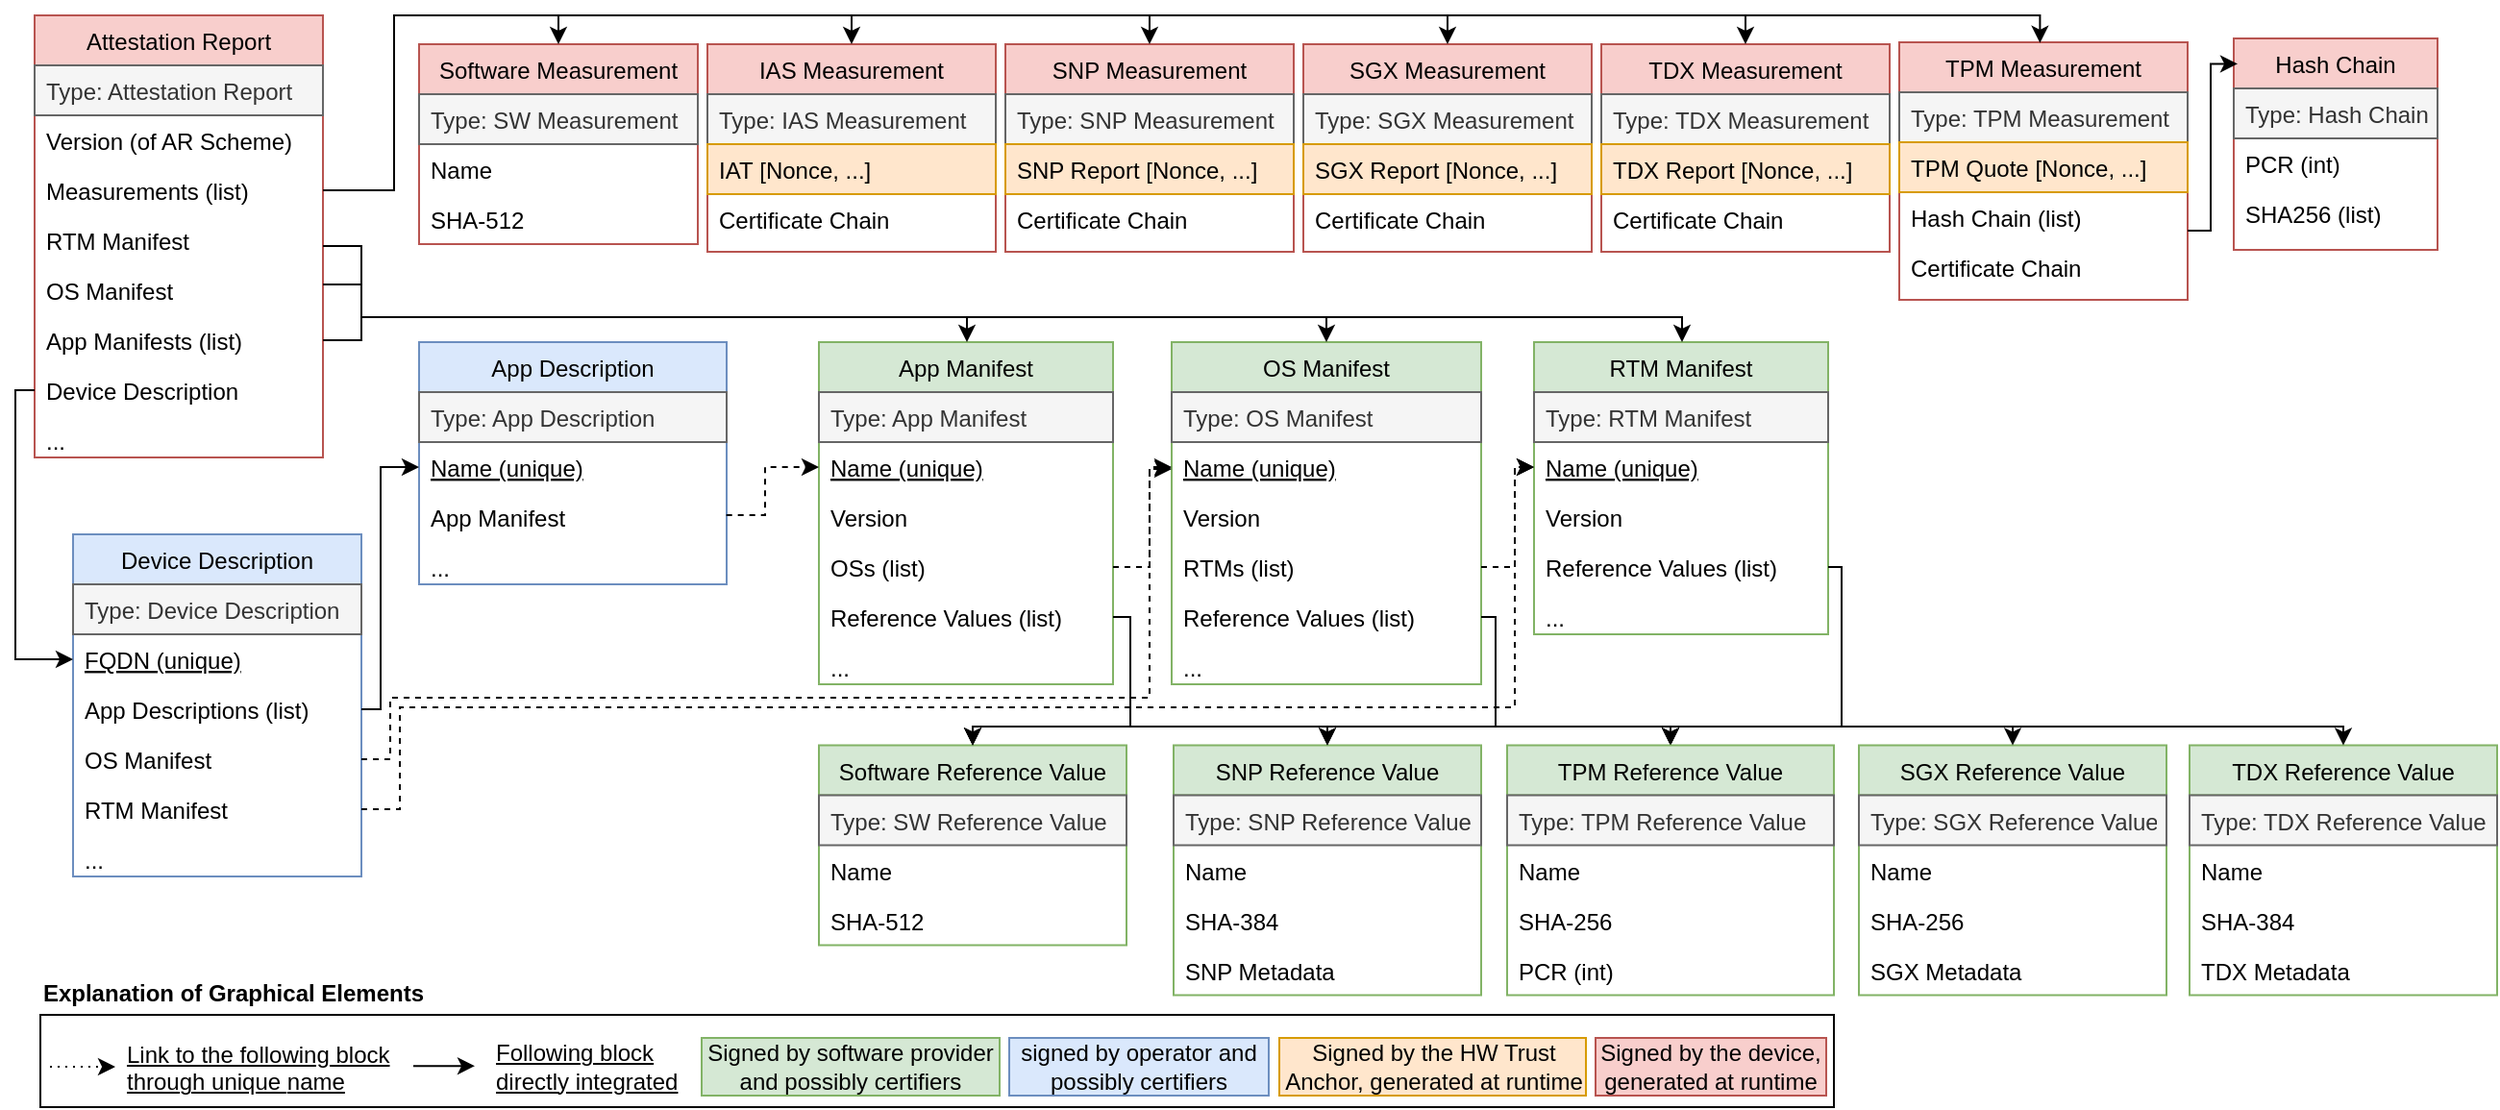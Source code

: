 <mxfile version="24.0.7" type="device">
  <diagram id="m-wMATrf6yNa_bCxObZV" name="Page-1">
    <mxGraphModel dx="1140" dy="2318" grid="1" gridSize="1" guides="1" tooltips="1" connect="1" arrows="1" fold="0" page="1" pageScale="1" pageWidth="850" pageHeight="1100" math="0" shadow="0">
      <root>
        <mxCell id="0" />
        <mxCell id="1" parent="0" />
        <mxCell id="a4NuGPZ5ydBskTdLNqVr-12" value="" style="rounded=0;whiteSpace=wrap;html=1;fontColor=#000000;fillColor=default;" parent="1" vertex="1">
          <mxGeometry x="943" y="-550" width="933" height="48" as="geometry" />
        </mxCell>
        <mxCell id="GI5QCcvH9EwsXNVplLSH-129" value="App Manifest" style="swimlane;fontStyle=0;childLayout=stackLayout;horizontal=1;startSize=26;horizontalStack=0;resizeParent=1;resizeParentMax=0;resizeLast=0;collapsible=1;marginBottom=0;fillColor=#d5e8d4;strokeColor=#82b366;" parent="1" vertex="1">
          <mxGeometry x="1348" y="-900" width="153" height="178" as="geometry">
            <mxRectangle x="680" y="455" width="50" height="26" as="alternateBounds" />
          </mxGeometry>
        </mxCell>
        <mxCell id="bv4hWaqBqw9MEDCzKTS7-105" value="Type: App Manifest" style="text;strokeColor=#666666;fillColor=#f5f5f5;align=left;verticalAlign=top;spacingLeft=4;spacingRight=4;overflow=hidden;rotatable=0;points=[[0,0.5],[1,0.5]];portConstraint=eastwest;fontStyle=0;fontColor=#333333;" parent="GI5QCcvH9EwsXNVplLSH-129" vertex="1">
          <mxGeometry y="26" width="153" height="26" as="geometry" />
        </mxCell>
        <mxCell id="GI5QCcvH9EwsXNVplLSH-130" value="Name (unique)" style="text;align=left;verticalAlign=top;spacingLeft=4;spacingRight=4;overflow=hidden;rotatable=0;points=[[0,0.5],[1,0.5]];portConstraint=eastwest;fontStyle=4" parent="GI5QCcvH9EwsXNVplLSH-129" vertex="1">
          <mxGeometry y="52" width="153" height="26" as="geometry" />
        </mxCell>
        <mxCell id="GI5QCcvH9EwsXNVplLSH-131" value="Version" style="text;strokeColor=none;fillColor=none;align=left;verticalAlign=top;spacingLeft=4;spacingRight=4;overflow=hidden;rotatable=0;points=[[0,0.5],[1,0.5]];portConstraint=eastwest;" parent="GI5QCcvH9EwsXNVplLSH-129" vertex="1">
          <mxGeometry y="78" width="153" height="26" as="geometry" />
        </mxCell>
        <mxCell id="GI5QCcvH9EwsXNVplLSH-132" value="OSs (list)" style="text;strokeColor=none;fillColor=none;align=left;verticalAlign=top;spacingLeft=4;spacingRight=4;overflow=hidden;rotatable=0;points=[[0,0.5],[1,0.5]];portConstraint=eastwest;" parent="GI5QCcvH9EwsXNVplLSH-129" vertex="1">
          <mxGeometry y="104" width="153" height="26" as="geometry" />
        </mxCell>
        <mxCell id="bv4hWaqBqw9MEDCzKTS7-52" value="Reference Values (list)" style="text;strokeColor=none;fillColor=none;align=left;verticalAlign=top;spacingLeft=4;spacingRight=4;overflow=hidden;rotatable=0;points=[[0,0.5],[1,0.5]];portConstraint=eastwest;" parent="GI5QCcvH9EwsXNVplLSH-129" vertex="1">
          <mxGeometry y="130" width="153" height="26" as="geometry" />
        </mxCell>
        <mxCell id="RXLIFEGcNu4bPyWQ7Plb-17" value="..." style="text;strokeColor=none;fillColor=none;align=left;verticalAlign=top;spacingLeft=4;spacingRight=4;overflow=hidden;rotatable=0;points=[[0,0.5],[1,0.5]];portConstraint=eastwest;fontStyle=0;" parent="GI5QCcvH9EwsXNVplLSH-129" vertex="1">
          <mxGeometry y="156" width="153" height="22" as="geometry" />
        </mxCell>
        <mxCell id="bv4hWaqBqw9MEDCzKTS7-1" value="App Description" style="swimlane;fontStyle=0;childLayout=stackLayout;horizontal=1;startSize=26;horizontalStack=0;resizeParent=1;resizeParentMax=0;resizeLast=0;collapsible=1;marginBottom=0;fillColor=#dae8fc;strokeColor=#6c8ebf;" parent="1" vertex="1">
          <mxGeometry x="1140" y="-900" width="160" height="126" as="geometry">
            <mxRectangle x="680" y="455" width="50" height="26" as="alternateBounds" />
          </mxGeometry>
        </mxCell>
        <mxCell id="bv4hWaqBqw9MEDCzKTS7-3" value="Type: App Description" style="text;strokeColor=#666666;fillColor=#f5f5f5;align=left;verticalAlign=top;spacingLeft=4;spacingRight=4;overflow=hidden;rotatable=0;points=[[0,0.5],[1,0.5]];portConstraint=eastwest;fontStyle=0;fontColor=#333333;" parent="bv4hWaqBqw9MEDCzKTS7-1" vertex="1">
          <mxGeometry y="26" width="160" height="26" as="geometry" />
        </mxCell>
        <mxCell id="bv4hWaqBqw9MEDCzKTS7-212" value="Name (unique)" style="text;align=left;verticalAlign=top;spacingLeft=4;spacingRight=4;overflow=hidden;rotatable=0;points=[[0,0.5],[1,0.5]];portConstraint=eastwest;fontStyle=4" parent="bv4hWaqBqw9MEDCzKTS7-1" vertex="1">
          <mxGeometry y="52" width="160" height="26" as="geometry" />
        </mxCell>
        <mxCell id="bv4hWaqBqw9MEDCzKTS7-2" value="App Manifest" style="text;strokeColor=none;fillColor=none;align=left;verticalAlign=top;spacingLeft=4;spacingRight=4;overflow=hidden;rotatable=0;points=[[0,0.5],[1,0.5]];portConstraint=eastwest;" parent="bv4hWaqBqw9MEDCzKTS7-1" vertex="1">
          <mxGeometry y="78" width="160" height="26" as="geometry" />
        </mxCell>
        <mxCell id="RXLIFEGcNu4bPyWQ7Plb-14" value="..." style="text;strokeColor=none;fillColor=none;align=left;verticalAlign=top;spacingLeft=4;spacingRight=4;overflow=hidden;rotatable=0;points=[[0,0.5],[1,0.5]];portConstraint=eastwest;" parent="bv4hWaqBqw9MEDCzKTS7-1" vertex="1">
          <mxGeometry y="104" width="160" height="22" as="geometry" />
        </mxCell>
        <mxCell id="bv4hWaqBqw9MEDCzKTS7-6" value="Device Description" style="swimlane;fontStyle=0;childLayout=stackLayout;horizontal=1;startSize=26;horizontalStack=0;resizeParent=1;resizeParentMax=0;resizeLast=0;collapsible=1;marginBottom=0;fillColor=#dae8fc;strokeColor=#6c8ebf;" parent="1" vertex="1">
          <mxGeometry x="960" y="-800" width="150" height="178" as="geometry">
            <mxRectangle x="680" y="455" width="50" height="26" as="alternateBounds" />
          </mxGeometry>
        </mxCell>
        <mxCell id="bv4hWaqBqw9MEDCzKTS7-128" value="Type: Device Description" style="text;strokeColor=#666666;fillColor=#f5f5f5;align=left;verticalAlign=top;spacingLeft=4;spacingRight=4;overflow=hidden;rotatable=0;points=[[0,0.5],[1,0.5]];portConstraint=eastwest;fontColor=#333333;" parent="bv4hWaqBqw9MEDCzKTS7-6" vertex="1">
          <mxGeometry y="26" width="150" height="26" as="geometry" />
        </mxCell>
        <mxCell id="bv4hWaqBqw9MEDCzKTS7-9" value="FQDN (unique)" style="text;align=left;verticalAlign=top;spacingLeft=4;spacingRight=4;overflow=hidden;rotatable=0;points=[[0,0.5],[1,0.5]];portConstraint=eastwest;fontStyle=4" parent="bv4hWaqBqw9MEDCzKTS7-6" vertex="1">
          <mxGeometry y="52" width="150" height="26" as="geometry" />
        </mxCell>
        <mxCell id="bv4hWaqBqw9MEDCzKTS7-106" value="App Descriptions (list)" style="text;strokeColor=none;fillColor=none;align=left;verticalAlign=top;spacingLeft=4;spacingRight=4;overflow=hidden;rotatable=0;points=[[0,0.5],[1,0.5]];portConstraint=eastwest;" parent="bv4hWaqBqw9MEDCzKTS7-6" vertex="1">
          <mxGeometry y="78" width="150" height="26" as="geometry" />
        </mxCell>
        <mxCell id="bv4hWaqBqw9MEDCzKTS7-107" value="OS Manifest" style="text;strokeColor=none;fillColor=none;align=left;verticalAlign=top;spacingLeft=4;spacingRight=4;overflow=hidden;rotatable=0;points=[[0,0.5],[1,0.5]];portConstraint=eastwest;" parent="bv4hWaqBqw9MEDCzKTS7-6" vertex="1">
          <mxGeometry y="104" width="150" height="26" as="geometry" />
        </mxCell>
        <mxCell id="bv4hWaqBqw9MEDCzKTS7-7" value="RTM Manifest" style="text;strokeColor=none;fillColor=none;align=left;verticalAlign=top;spacingLeft=4;spacingRight=4;overflow=hidden;rotatable=0;points=[[0,0.5],[1,0.5]];portConstraint=eastwest;" parent="bv4hWaqBqw9MEDCzKTS7-6" vertex="1">
          <mxGeometry y="130" width="150" height="26" as="geometry" />
        </mxCell>
        <mxCell id="RXLIFEGcNu4bPyWQ7Plb-13" value="..." style="text;strokeColor=none;fillColor=none;align=left;verticalAlign=top;spacingLeft=4;spacingRight=4;overflow=hidden;rotatable=0;points=[[0,0.5],[1,0.5]];portConstraint=eastwest;" parent="bv4hWaqBqw9MEDCzKTS7-6" vertex="1">
          <mxGeometry y="156" width="150" height="22" as="geometry" />
        </mxCell>
        <mxCell id="bv4hWaqBqw9MEDCzKTS7-26" value="Attestation Report" style="swimlane;fontStyle=0;childLayout=stackLayout;horizontal=1;startSize=26;horizontalStack=0;resizeParent=1;resizeParentMax=0;resizeLast=0;collapsible=1;marginBottom=0;fillColor=#f8cecc;strokeColor=#b85450;" parent="1" vertex="1">
          <mxGeometry x="940" y="-1070" width="150" height="230" as="geometry">
            <mxRectangle x="880" y="120" width="50" height="26" as="alternateBounds" />
          </mxGeometry>
        </mxCell>
        <mxCell id="bv4hWaqBqw9MEDCzKTS7-127" value="Type: Attestation Report" style="text;strokeColor=#666666;fillColor=#f5f5f5;align=left;verticalAlign=top;spacingLeft=4;spacingRight=4;overflow=hidden;rotatable=0;points=[[0,0.5],[1,0.5]];portConstraint=eastwest;fontColor=#333333;" parent="bv4hWaqBqw9MEDCzKTS7-26" vertex="1">
          <mxGeometry y="26" width="150" height="26" as="geometry" />
        </mxCell>
        <mxCell id="6bmyaeacriZV80S6l06l-2" value="Version (of AR Scheme)" style="text;strokeColor=none;fillColor=none;align=left;verticalAlign=top;spacingLeft=4;spacingRight=4;overflow=hidden;rotatable=0;points=[[0,0.5],[1,0.5]];portConstraint=eastwest;" parent="bv4hWaqBqw9MEDCzKTS7-26" vertex="1">
          <mxGeometry y="52" width="150" height="26" as="geometry" />
        </mxCell>
        <mxCell id="bv4hWaqBqw9MEDCzKTS7-27" value="Measurements (list)" style="text;strokeColor=none;fillColor=none;align=left;verticalAlign=top;spacingLeft=4;spacingRight=4;overflow=hidden;rotatable=0;points=[[0,0.5],[1,0.5]];portConstraint=eastwest;" parent="bv4hWaqBqw9MEDCzKTS7-26" vertex="1">
          <mxGeometry y="78" width="150" height="26" as="geometry" />
        </mxCell>
        <mxCell id="6bmyaeacriZV80S6l06l-5" value="RTM Manifest" style="text;strokeColor=none;fillColor=none;align=left;verticalAlign=top;spacingLeft=4;spacingRight=4;overflow=hidden;rotatable=0;points=[[0,0.5],[1,0.5]];portConstraint=eastwest;" parent="bv4hWaqBqw9MEDCzKTS7-26" vertex="1">
          <mxGeometry y="104" width="150" height="26" as="geometry" />
        </mxCell>
        <mxCell id="6bmyaeacriZV80S6l06l-4" value="OS Manifest" style="text;strokeColor=none;fillColor=none;align=left;verticalAlign=top;spacingLeft=4;spacingRight=4;overflow=hidden;rotatable=0;points=[[0,0.5],[1,0.5]];portConstraint=eastwest;" parent="bv4hWaqBqw9MEDCzKTS7-26" vertex="1">
          <mxGeometry y="130" width="150" height="26" as="geometry" />
        </mxCell>
        <mxCell id="bv4hWaqBqw9MEDCzKTS7-215" value="App Manifests (list)" style="text;strokeColor=none;fillColor=none;align=left;verticalAlign=top;spacingLeft=4;spacingRight=4;overflow=hidden;rotatable=0;points=[[0,0.5],[1,0.5]];portConstraint=eastwest;" parent="bv4hWaqBqw9MEDCzKTS7-26" vertex="1">
          <mxGeometry y="156" width="150" height="26" as="geometry" />
        </mxCell>
        <mxCell id="bv4hWaqBqw9MEDCzKTS7-132" value="Device Description" style="text;strokeColor=none;fillColor=none;align=left;verticalAlign=top;spacingLeft=4;spacingRight=4;overflow=hidden;rotatable=0;points=[[0,0.5],[1,0.5]];portConstraint=eastwest;" parent="bv4hWaqBqw9MEDCzKTS7-26" vertex="1">
          <mxGeometry y="182" width="150" height="26" as="geometry" />
        </mxCell>
        <mxCell id="RXLIFEGcNu4bPyWQ7Plb-2" value="..." style="text;strokeColor=none;fillColor=none;align=left;verticalAlign=top;spacingLeft=4;spacingRight=4;overflow=hidden;rotatable=0;points=[[0,0.5],[1,0.5]];portConstraint=eastwest;" parent="bv4hWaqBqw9MEDCzKTS7-26" vertex="1">
          <mxGeometry y="208" width="150" height="22" as="geometry" />
        </mxCell>
        <mxCell id="bv4hWaqBqw9MEDCzKTS7-64" style="edgeStyle=orthogonalEdgeStyle;rounded=0;orthogonalLoop=1;jettySize=auto;html=1;dashed=1;exitX=0.999;exitY=0.46;exitDx=0;exitDy=0;entryX=0;entryY=0.5;entryDx=0;entryDy=0;exitPerimeter=0;" parent="1" source="bv4hWaqBqw9MEDCzKTS7-2" target="GI5QCcvH9EwsXNVplLSH-130" edge="1">
          <mxGeometry relative="1" as="geometry">
            <Array as="points">
              <mxPoint x="1320" y="-810" />
              <mxPoint x="1320" y="-835" />
            </Array>
            <mxPoint x="1349" y="-606" as="sourcePoint" />
            <mxPoint x="1388" y="-795.5" as="targetPoint" />
          </mxGeometry>
        </mxCell>
        <mxCell id="bv4hWaqBqw9MEDCzKTS7-76" value="Software Reference Value" style="swimlane;fontStyle=0;childLayout=stackLayout;horizontal=1;startSize=26;horizontalStack=0;resizeParent=1;resizeParentMax=0;resizeLast=0;collapsible=1;marginBottom=0;fillColor=#d5e8d4;strokeColor=#82b366;" parent="1" vertex="1">
          <mxGeometry x="1348" y="-690.25" width="160" height="104" as="geometry">
            <mxRectangle x="680" y="455" width="50" height="26" as="alternateBounds" />
          </mxGeometry>
        </mxCell>
        <mxCell id="bv4hWaqBqw9MEDCzKTS7-77" value="Type: SW Reference Value" style="text;strokeColor=#666666;fillColor=#f5f5f5;align=left;verticalAlign=top;spacingLeft=4;spacingRight=4;overflow=hidden;rotatable=0;points=[[0,0.5],[1,0.5]];portConstraint=eastwest;fontColor=#333333;" parent="bv4hWaqBqw9MEDCzKTS7-76" vertex="1">
          <mxGeometry y="26" width="160" height="26" as="geometry" />
        </mxCell>
        <mxCell id="bv4hWaqBqw9MEDCzKTS7-78" value="Name" style="text;strokeColor=none;fillColor=none;align=left;verticalAlign=top;spacingLeft=4;spacingRight=4;overflow=hidden;rotatable=0;points=[[0,0.5],[1,0.5]];portConstraint=eastwest;" parent="bv4hWaqBqw9MEDCzKTS7-76" vertex="1">
          <mxGeometry y="52" width="160" height="26" as="geometry" />
        </mxCell>
        <mxCell id="bv4hWaqBqw9MEDCzKTS7-79" value="SHA-512" style="text;strokeColor=none;fillColor=none;align=left;verticalAlign=top;spacingLeft=4;spacingRight=4;overflow=hidden;rotatable=0;points=[[0,0.5],[1,0.5]];portConstraint=eastwest;" parent="bv4hWaqBqw9MEDCzKTS7-76" vertex="1">
          <mxGeometry y="78" width="160" height="26" as="geometry" />
        </mxCell>
        <mxCell id="bv4hWaqBqw9MEDCzKTS7-83" value="TPM Measurement" style="swimlane;fontStyle=0;childLayout=stackLayout;horizontal=1;startSize=26;horizontalStack=0;resizeParent=1;resizeParentMax=0;resizeLast=0;collapsible=1;marginBottom=0;fillColor=#f8cecc;strokeColor=#b85450;" parent="1" vertex="1">
          <mxGeometry x="1910" y="-1056" width="150" height="134" as="geometry">
            <mxRectangle x="680" y="455" width="50" height="26" as="alternateBounds" />
          </mxGeometry>
        </mxCell>
        <mxCell id="bv4hWaqBqw9MEDCzKTS7-84" value="Type: TPM Measurement" style="text;strokeColor=#666666;fillColor=#f5f5f5;align=left;verticalAlign=top;spacingLeft=4;spacingRight=4;overflow=hidden;rotatable=0;points=[[0,0.5],[1,0.5]];portConstraint=eastwest;fontColor=#333333;" parent="bv4hWaqBqw9MEDCzKTS7-83" vertex="1">
          <mxGeometry y="26" width="150" height="26" as="geometry" />
        </mxCell>
        <mxCell id="bv4hWaqBqw9MEDCzKTS7-235" value="TPM Quote [Nonce, ...]" style="text;align=left;verticalAlign=top;spacingLeft=4;spacingRight=4;overflow=hidden;rotatable=0;points=[[0,0.5],[1,0.5]];portConstraint=eastwest;fillColor=#ffe6cc;strokeColor=#d79b00;" parent="bv4hWaqBqw9MEDCzKTS7-83" vertex="1">
          <mxGeometry y="52" width="150" height="26" as="geometry" />
        </mxCell>
        <mxCell id="8SOkYBMObIGiR1r_MHa4-14" value="Hash Chain (list)" style="text;align=left;verticalAlign=top;spacingLeft=4;spacingRight=4;overflow=hidden;rotatable=0;points=[[0,0.5],[1,0.5]];portConstraint=eastwest;" parent="bv4hWaqBqw9MEDCzKTS7-83" vertex="1">
          <mxGeometry y="78" width="150" height="26" as="geometry" />
        </mxCell>
        <mxCell id="XnzWA3qZGSjCEpPazUxT-3" value="Certificate Chain" style="text;align=left;verticalAlign=top;spacingLeft=4;spacingRight=4;overflow=hidden;rotatable=0;points=[[0,0.5],[1,0.5]];portConstraint=eastwest;" parent="bv4hWaqBqw9MEDCzKTS7-83" vertex="1">
          <mxGeometry y="104" width="150" height="30" as="geometry" />
        </mxCell>
        <mxCell id="bv4hWaqBqw9MEDCzKTS7-85" style="edgeStyle=orthogonalEdgeStyle;rounded=0;orthogonalLoop=1;jettySize=auto;html=1;entryX=0.488;entryY=0.003;entryDx=0;entryDy=0;entryPerimeter=0;" parent="1" source="bv4hWaqBqw9MEDCzKTS7-27" target="bv4hWaqBqw9MEDCzKTS7-83" edge="1">
          <mxGeometry relative="1" as="geometry">
            <Array as="points">
              <mxPoint x="1127" y="-979" />
              <mxPoint x="1127" y="-1070" />
              <mxPoint x="1983" y="-1070" />
            </Array>
            <mxPoint x="1110" y="-1022" as="sourcePoint" />
            <mxPoint x="1390" y="-1070" as="targetPoint" />
          </mxGeometry>
        </mxCell>
        <mxCell id="bv4hWaqBqw9MEDCzKTS7-86" value="Software Measurement" style="swimlane;fontStyle=0;childLayout=stackLayout;horizontal=1;startSize=26;horizontalStack=0;resizeParent=1;resizeParentMax=0;resizeLast=0;collapsible=1;marginBottom=0;fillColor=#f8cecc;strokeColor=#b85450;" parent="1" vertex="1">
          <mxGeometry x="1140" y="-1055" width="145" height="104" as="geometry">
            <mxRectangle x="680" y="455" width="50" height="26" as="alternateBounds" />
          </mxGeometry>
        </mxCell>
        <mxCell id="bv4hWaqBqw9MEDCzKTS7-87" value="Type: SW Measurement" style="text;strokeColor=#666666;fillColor=#f5f5f5;align=left;verticalAlign=top;spacingLeft=4;spacingRight=4;overflow=hidden;rotatable=0;points=[[0,0.5],[1,0.5]];portConstraint=eastwest;fontColor=#333333;" parent="bv4hWaqBqw9MEDCzKTS7-86" vertex="1">
          <mxGeometry y="26" width="145" height="26" as="geometry" />
        </mxCell>
        <mxCell id="bv4hWaqBqw9MEDCzKTS7-237" value="Name" style="text;align=left;verticalAlign=top;spacingLeft=4;spacingRight=4;overflow=hidden;rotatable=0;points=[[0,0.5],[1,0.5]];portConstraint=eastwest;" parent="bv4hWaqBqw9MEDCzKTS7-86" vertex="1">
          <mxGeometry y="52" width="145" height="26" as="geometry" />
        </mxCell>
        <mxCell id="bv4hWaqBqw9MEDCzKTS7-238" value="SHA-512" style="text;align=left;verticalAlign=top;spacingLeft=4;spacingRight=4;overflow=hidden;rotatable=0;points=[[0,0.5],[1,0.5]];portConstraint=eastwest;" parent="bv4hWaqBqw9MEDCzKTS7-86" vertex="1">
          <mxGeometry y="78" width="145" height="26" as="geometry" />
        </mxCell>
        <mxCell id="bv4hWaqBqw9MEDCzKTS7-94" value="RTM Manifest" style="swimlane;fontStyle=0;childLayout=stackLayout;horizontal=1;startSize=26;horizontalStack=0;resizeParent=1;resizeParentMax=0;resizeLast=0;collapsible=1;marginBottom=0;fillColor=#d5e8d4;strokeColor=#82b366;" parent="1" vertex="1">
          <mxGeometry x="1720" y="-900" width="153" height="152" as="geometry">
            <mxRectangle x="680" y="455" width="50" height="26" as="alternateBounds" />
          </mxGeometry>
        </mxCell>
        <mxCell id="bv4hWaqBqw9MEDCzKTS7-96" value="Type: RTM Manifest" style="text;strokeColor=#666666;fillColor=#f5f5f5;align=left;verticalAlign=top;spacingLeft=4;spacingRight=4;overflow=hidden;rotatable=0;points=[[0,0.5],[1,0.5]];portConstraint=eastwest;fontColor=#333333;" parent="bv4hWaqBqw9MEDCzKTS7-94" vertex="1">
          <mxGeometry y="26" width="153" height="26" as="geometry" />
        </mxCell>
        <mxCell id="bv4hWaqBqw9MEDCzKTS7-98" value="Name (unique)" style="text;align=left;verticalAlign=top;spacingLeft=4;spacingRight=4;overflow=hidden;rotatable=0;points=[[0,0.5],[1,0.5]];portConstraint=eastwest;fontStyle=4" parent="bv4hWaqBqw9MEDCzKTS7-94" vertex="1">
          <mxGeometry y="52" width="153" height="26" as="geometry" />
        </mxCell>
        <mxCell id="bv4hWaqBqw9MEDCzKTS7-232" value="Version" style="text;strokeColor=none;fillColor=none;align=left;verticalAlign=top;spacingLeft=4;spacingRight=4;overflow=hidden;rotatable=0;points=[[0,0.5],[1,0.5]];portConstraint=eastwest;" parent="bv4hWaqBqw9MEDCzKTS7-94" vertex="1">
          <mxGeometry y="78" width="153" height="26" as="geometry" />
        </mxCell>
        <mxCell id="bv4hWaqBqw9MEDCzKTS7-229" value="Reference Values (list)" style="text;strokeColor=none;fillColor=none;align=left;verticalAlign=top;spacingLeft=4;spacingRight=4;overflow=hidden;rotatable=0;points=[[0,0.5],[1,0.5]];portConstraint=eastwest;" parent="bv4hWaqBqw9MEDCzKTS7-94" vertex="1">
          <mxGeometry y="104" width="153" height="26" as="geometry" />
        </mxCell>
        <mxCell id="RXLIFEGcNu4bPyWQ7Plb-15" value="..." style="text;strokeColor=none;fillColor=none;align=left;verticalAlign=top;spacingLeft=4;spacingRight=4;overflow=hidden;rotatable=0;points=[[0,0.5],[1,0.5]];portConstraint=eastwest;" parent="bv4hWaqBqw9MEDCzKTS7-94" vertex="1">
          <mxGeometry y="130" width="153" height="22" as="geometry" />
        </mxCell>
        <mxCell id="bv4hWaqBqw9MEDCzKTS7-99" value="OS Manifest" style="swimlane;fontStyle=0;childLayout=stackLayout;horizontal=1;startSize=26;horizontalStack=0;resizeParent=1;resizeParentMax=0;resizeLast=0;collapsible=1;marginBottom=0;fillColor=#d5e8d4;strokeColor=#82b366;" parent="1" vertex="1">
          <mxGeometry x="1531.5" y="-900" width="161" height="178" as="geometry">
            <mxRectangle x="680" y="455" width="50" height="26" as="alternateBounds" />
          </mxGeometry>
        </mxCell>
        <mxCell id="bv4hWaqBqw9MEDCzKTS7-101" value="Type: OS Manifest" style="text;strokeColor=#666666;fillColor=#f5f5f5;align=left;verticalAlign=top;spacingLeft=4;spacingRight=4;overflow=hidden;rotatable=0;points=[[0,0.5],[1,0.5]];portConstraint=eastwest;fontColor=#333333;" parent="bv4hWaqBqw9MEDCzKTS7-99" vertex="1">
          <mxGeometry y="26" width="161" height="26" as="geometry" />
        </mxCell>
        <mxCell id="bv4hWaqBqw9MEDCzKTS7-117" value="Name (unique)" style="text;align=left;verticalAlign=top;spacingLeft=4;spacingRight=4;overflow=hidden;rotatable=0;points=[[0,0.5],[1,0.5]];portConstraint=eastwest;fontStyle=4" parent="bv4hWaqBqw9MEDCzKTS7-99" vertex="1">
          <mxGeometry y="52" width="161" height="26" as="geometry" />
        </mxCell>
        <mxCell id="bv4hWaqBqw9MEDCzKTS7-104" value="Version" style="text;strokeColor=none;fillColor=none;align=left;verticalAlign=top;spacingLeft=4;spacingRight=4;overflow=hidden;rotatable=0;points=[[0,0.5],[1,0.5]];portConstraint=eastwest;" parent="bv4hWaqBqw9MEDCzKTS7-99" vertex="1">
          <mxGeometry y="78" width="161" height="26" as="geometry" />
        </mxCell>
        <mxCell id="bv4hWaqBqw9MEDCzKTS7-214" value="RTMs (list)" style="text;strokeColor=none;fillColor=none;align=left;verticalAlign=top;spacingLeft=4;spacingRight=4;overflow=hidden;rotatable=0;points=[[0,0.5],[1,0.5]];portConstraint=eastwest;" parent="bv4hWaqBqw9MEDCzKTS7-99" vertex="1">
          <mxGeometry y="104" width="161" height="26" as="geometry" />
        </mxCell>
        <mxCell id="bv4hWaqBqw9MEDCzKTS7-225" value="Reference Values (list)" style="text;strokeColor=none;fillColor=none;align=left;verticalAlign=top;spacingLeft=4;spacingRight=4;overflow=hidden;rotatable=0;points=[[0,0.5],[1,0.5]];portConstraint=eastwest;" parent="bv4hWaqBqw9MEDCzKTS7-99" vertex="1">
          <mxGeometry y="130" width="161" height="26" as="geometry" />
        </mxCell>
        <mxCell id="RXLIFEGcNu4bPyWQ7Plb-16" value="..." style="text;strokeColor=none;fillColor=none;align=left;verticalAlign=top;spacingLeft=4;spacingRight=4;overflow=hidden;rotatable=0;points=[[0,0.5],[1,0.5]];portConstraint=eastwest;" parent="bv4hWaqBqw9MEDCzKTS7-99" vertex="1">
          <mxGeometry y="156" width="161" height="22" as="geometry" />
        </mxCell>
        <mxCell id="bv4hWaqBqw9MEDCzKTS7-114" style="edgeStyle=orthogonalEdgeStyle;rounded=0;orthogonalLoop=1;jettySize=auto;html=1;fillColor=#ffe6cc;dashed=1;exitX=1;exitY=0.5;exitDx=0;exitDy=0;" parent="1" source="GI5QCcvH9EwsXNVplLSH-132" target="bv4hWaqBqw9MEDCzKTS7-117" edge="1">
          <mxGeometry relative="1" as="geometry">
            <Array as="points">
              <mxPoint x="1520" y="-783" />
              <mxPoint x="1520" y="-834" />
            </Array>
            <mxPoint x="1512" y="-753" as="sourcePoint" />
            <mxPoint x="1549" y="-834" as="targetPoint" />
          </mxGeometry>
        </mxCell>
        <mxCell id="8SOkYBMObIGiR1r_MHa4-2" value="&lt;font style=&quot;font-size: 12px&quot;&gt;Following block&lt;br&gt;directly integrated&lt;/font&gt;" style="endArrow=classic;html=1;align=left;fontStyle=4" parent="1" edge="1">
          <mxGeometry x="1" y="10" width="50" height="50" relative="1" as="geometry">
            <mxPoint x="1137" y="-523.42" as="sourcePoint" />
            <mxPoint x="1169" y="-523.42" as="targetPoint" />
            <mxPoint x="9" y="10" as="offset" />
          </mxGeometry>
        </mxCell>
        <mxCell id="8SOkYBMObIGiR1r_MHa4-3" value="" style="endArrow=classic;dashed=1;html=1;dashPattern=1 3;strokeWidth=1;endFill=1;align=left;fontStyle=4" parent="1" edge="1">
          <mxGeometry x="1" y="67" width="50" height="50" relative="1" as="geometry">
            <mxPoint x="948" y="-523" as="sourcePoint" />
            <mxPoint x="982" y="-523" as="targetPoint" />
            <mxPoint x="67" y="67" as="offset" />
          </mxGeometry>
        </mxCell>
        <mxCell id="8SOkYBMObIGiR1r_MHa4-15" value="Hash Chain" style="swimlane;fontStyle=0;childLayout=stackLayout;horizontal=1;startSize=26;horizontalStack=0;resizeParent=1;resizeParentMax=0;resizeLast=0;collapsible=1;marginBottom=0;fillColor=#f8cecc;strokeColor=#b85450;" parent="1" vertex="1">
          <mxGeometry x="2084" y="-1058" width="106" height="110" as="geometry">
            <mxRectangle x="680" y="455" width="50" height="26" as="alternateBounds" />
          </mxGeometry>
        </mxCell>
        <mxCell id="8SOkYBMObIGiR1r_MHa4-16" value="Type: Hash Chain" style="text;strokeColor=#666666;fillColor=#f5f5f5;align=left;verticalAlign=top;spacingLeft=4;spacingRight=4;overflow=hidden;rotatable=0;points=[[0,0.5],[1,0.5]];portConstraint=eastwest;fontColor=#333333;" parent="8SOkYBMObIGiR1r_MHa4-15" vertex="1">
          <mxGeometry y="26" width="106" height="26" as="geometry" />
        </mxCell>
        <mxCell id="8SOkYBMObIGiR1r_MHa4-17" value="PCR (int)" style="text;align=left;verticalAlign=top;spacingLeft=4;spacingRight=4;overflow=hidden;rotatable=0;points=[[0,0.5],[1,0.5]];portConstraint=eastwest;" parent="8SOkYBMObIGiR1r_MHa4-15" vertex="1">
          <mxGeometry y="52" width="106" height="26" as="geometry" />
        </mxCell>
        <mxCell id="8SOkYBMObIGiR1r_MHa4-18" value="SHA256 (list)" style="text;align=left;verticalAlign=top;spacingLeft=4;spacingRight=4;overflow=hidden;rotatable=0;points=[[0,0.5],[1,0.5]];portConstraint=eastwest;" parent="8SOkYBMObIGiR1r_MHa4-15" vertex="1">
          <mxGeometry y="78" width="106" height="32" as="geometry" />
        </mxCell>
        <mxCell id="LQJfOHzfo69wPiyFH5aA-2" style="edgeStyle=orthogonalEdgeStyle;rounded=0;orthogonalLoop=1;jettySize=auto;html=1;" parent="1" source="6bmyaeacriZV80S6l06l-5" target="bv4hWaqBqw9MEDCzKTS7-94" edge="1">
          <mxGeometry relative="1" as="geometry">
            <Array as="points">
              <mxPoint x="1110" y="-950" />
              <mxPoint x="1110" y="-913" />
              <mxPoint x="1797" y="-913" />
            </Array>
            <mxPoint x="1120" y="-1000" as="sourcePoint" />
            <mxPoint x="1874" y="-854" as="targetPoint" />
          </mxGeometry>
        </mxCell>
        <mxCell id="LQJfOHzfo69wPiyFH5aA-3" style="edgeStyle=orthogonalEdgeStyle;rounded=0;orthogonalLoop=1;jettySize=auto;html=1;" parent="1" source="6bmyaeacriZV80S6l06l-4" target="bv4hWaqBqw9MEDCzKTS7-99" edge="1">
          <mxGeometry relative="1" as="geometry">
            <Array as="points">
              <mxPoint x="1110" y="-930" />
              <mxPoint x="1110" y="-913" />
              <mxPoint x="1612" y="-913" />
            </Array>
            <mxPoint x="1110" y="-978" as="sourcePoint" />
            <mxPoint x="1674" y="-850" as="targetPoint" />
          </mxGeometry>
        </mxCell>
        <mxCell id="LQJfOHzfo69wPiyFH5aA-4" style="edgeStyle=orthogonalEdgeStyle;rounded=0;orthogonalLoop=1;jettySize=auto;html=1;" parent="1" source="bv4hWaqBqw9MEDCzKTS7-215" target="GI5QCcvH9EwsXNVplLSH-129" edge="1">
          <mxGeometry relative="1" as="geometry">
            <Array as="points">
              <mxPoint x="1110" y="-901" />
              <mxPoint x="1110" y="-913" />
              <mxPoint x="1425" y="-913" />
            </Array>
            <mxPoint x="1110" y="-946" as="sourcePoint" />
            <mxPoint x="1474" y="-868" as="targetPoint" />
          </mxGeometry>
        </mxCell>
        <mxCell id="LQJfOHzfo69wPiyFH5aA-5" style="edgeStyle=orthogonalEdgeStyle;rounded=0;orthogonalLoop=1;jettySize=auto;html=1;dashed=1;exitX=1;exitY=0.5;exitDx=0;exitDy=0;entryX=0;entryY=0.5;entryDx=0;entryDy=0;" parent="1" source="bv4hWaqBqw9MEDCzKTS7-7" target="bv4hWaqBqw9MEDCzKTS7-98" edge="1">
          <mxGeometry relative="1" as="geometry">
            <Array as="points">
              <mxPoint x="1130" y="-657" />
              <mxPoint x="1130" y="-710" />
              <mxPoint x="1710" y="-710" />
              <mxPoint x="1710" y="-835" />
            </Array>
            <mxPoint x="1107" y="-723" as="sourcePoint" />
            <mxPoint x="1546" y="-794" as="targetPoint" />
          </mxGeometry>
        </mxCell>
        <mxCell id="LQJfOHzfo69wPiyFH5aA-9" style="edgeStyle=orthogonalEdgeStyle;rounded=0;orthogonalLoop=1;jettySize=auto;html=1;entryX=0.5;entryY=0;entryDx=0;entryDy=0;" parent="1" source="bv4hWaqBqw9MEDCzKTS7-27" target="bv4hWaqBqw9MEDCzKTS7-86" edge="1">
          <mxGeometry relative="1" as="geometry">
            <Array as="points">
              <mxPoint x="1127" y="-979" />
              <mxPoint x="1127" y="-1070" />
              <mxPoint x="1213" y="-1070" />
            </Array>
            <mxPoint x="1163" y="-1028.5" as="sourcePoint" />
            <mxPoint x="1460" y="-1050" as="targetPoint" />
          </mxGeometry>
        </mxCell>
        <mxCell id="nPjp7CChEmeKWuiOlpWx-34" style="edgeStyle=orthogonalEdgeStyle;rounded=0;orthogonalLoop=1;jettySize=auto;html=1;startArrow=none;startFill=0;endArrow=classic;endFill=1;dashed=1;exitX=1;exitY=0.5;exitDx=0;exitDy=0;entryX=0;entryY=0.5;entryDx=0;entryDy=0;" parent="1" source="bv4hWaqBqw9MEDCzKTS7-214" target="bv4hWaqBqw9MEDCzKTS7-98" edge="1">
          <mxGeometry relative="1" as="geometry">
            <mxPoint x="1696.5" y="-724" as="sourcePoint" />
            <mxPoint x="1737" y="-837" as="targetPoint" />
            <Array as="points">
              <mxPoint x="1710" y="-783" />
              <mxPoint x="1710" y="-835" />
            </Array>
          </mxGeometry>
        </mxCell>
        <mxCell id="nPjp7CChEmeKWuiOlpWx-36" style="edgeStyle=orthogonalEdgeStyle;rounded=0;orthogonalLoop=1;jettySize=auto;html=1;startArrow=none;startFill=0;endArrow=classic;endFill=1;dashed=1;exitX=1;exitY=0.5;exitDx=0;exitDy=0;entryX=0;entryY=0.5;entryDx=0;entryDy=0;" parent="1" source="bv4hWaqBqw9MEDCzKTS7-107" target="bv4hWaqBqw9MEDCzKTS7-117" edge="1">
          <mxGeometry relative="1" as="geometry">
            <mxPoint x="1115" y="-744" as="sourcePoint" />
            <mxPoint x="1743" y="-796" as="targetPoint" />
            <Array as="points">
              <mxPoint x="1125" y="-683" />
              <mxPoint x="1125" y="-715" />
              <mxPoint x="1520" y="-715" />
              <mxPoint x="1520" y="-835" />
            </Array>
          </mxGeometry>
        </mxCell>
        <mxCell id="nPjp7CChEmeKWuiOlpWx-56" value="&lt;span style=&quot;color: rgb(0, 0, 0); font-family: helvetica; font-size: 12px; font-style: normal; font-weight: 400; letter-spacing: normal; text-align: left; text-indent: 0px; text-transform: none; word-spacing: 0px; background-color: rgb(255, 255, 255); display: inline; float: none;&quot;&gt;Link to the following block&lt;/span&gt;&lt;br style=&quot;color: rgb(0, 0, 0); font-family: helvetica; font-size: 12px; font-style: normal; font-weight: 400; letter-spacing: normal; text-align: left; text-indent: 0px; text-transform: none; word-spacing: 0px; background-color: rgb(255, 255, 255);&quot;&gt;&lt;span style=&quot;color: rgb(0, 0, 0); font-family: helvetica; font-size: 12px; font-style: normal; font-weight: 400; letter-spacing: normal; text-align: left; text-indent: 0px; text-transform: none; word-spacing: 0px; background-color: rgb(255, 255, 255); display: inline; float: none;&quot;&gt;through unique&amp;nbsp;&lt;/span&gt;&lt;span style=&quot;color: rgb(0, 0, 0); font-family: helvetica; font-size: 12px; font-style: normal; font-weight: 400; letter-spacing: normal; text-align: left; text-indent: 0px; text-transform: none; word-spacing: 0px; background-color: rgb(255, 255, 255); display: inline; float: none;&quot;&gt;name&lt;/span&gt;" style="text;whiteSpace=wrap;html=1;fontStyle=4" parent="1" vertex="1">
          <mxGeometry x="986" y="-543" width="139" height="39.25" as="geometry" />
        </mxCell>
        <mxCell id="lIOMEyTwm9s5aMlL50Ii-7" style="edgeStyle=orthogonalEdgeStyle;rounded=0;orthogonalLoop=1;jettySize=auto;html=1;entryX=0.5;entryY=0;entryDx=0;entryDy=0;exitX=1;exitY=0.5;exitDx=0;exitDy=0;" parent="1" source="bv4hWaqBqw9MEDCzKTS7-229" target="bv4hWaqBqw9MEDCzKTS7-57" edge="1">
          <mxGeometry relative="1" as="geometry">
            <Array as="points">
              <mxPoint x="1880" y="-783" />
              <mxPoint x="1880" y="-700" />
              <mxPoint x="1791" y="-700" />
            </Array>
            <mxPoint x="1793" y="-534" as="targetPoint" />
          </mxGeometry>
        </mxCell>
        <mxCell id="bv4hWaqBqw9MEDCzKTS7-35" style="edgeStyle=orthogonalEdgeStyle;rounded=0;orthogonalLoop=1;jettySize=auto;html=1;exitX=0;exitY=0.5;exitDx=0;exitDy=0;entryX=0;entryY=0.5;entryDx=0;entryDy=0;" parent="1" source="bv4hWaqBqw9MEDCzKTS7-132" target="bv4hWaqBqw9MEDCzKTS7-9" edge="1">
          <mxGeometry relative="1" as="geometry">
            <Array as="points">
              <mxPoint x="930" y="-875" />
              <mxPoint x="930" y="-735" />
            </Array>
            <mxPoint x="965" y="-891.971" as="sourcePoint" />
            <mxPoint x="965" y="-775" as="targetPoint" />
          </mxGeometry>
        </mxCell>
        <mxCell id="RXLIFEGcNu4bPyWQ7Plb-3" value="SNP Measurement" style="swimlane;fontStyle=0;childLayout=stackLayout;horizontal=1;startSize=26;horizontalStack=0;resizeParent=1;resizeParentMax=0;resizeLast=0;collapsible=1;marginBottom=0;fillColor=#f8cecc;strokeColor=#b85450;" parent="1" vertex="1">
          <mxGeometry x="1445" y="-1055" width="150" height="108" as="geometry">
            <mxRectangle x="680" y="455" width="50" height="26" as="alternateBounds" />
          </mxGeometry>
        </mxCell>
        <mxCell id="RXLIFEGcNu4bPyWQ7Plb-4" value="Type: SNP Measurement" style="text;strokeColor=#666666;fillColor=#f5f5f5;align=left;verticalAlign=top;spacingLeft=4;spacingRight=4;overflow=hidden;rotatable=0;points=[[0,0.5],[1,0.5]];portConstraint=eastwest;fontColor=#333333;" parent="RXLIFEGcNu4bPyWQ7Plb-3" vertex="1">
          <mxGeometry y="26" width="150" height="26" as="geometry" />
        </mxCell>
        <mxCell id="RXLIFEGcNu4bPyWQ7Plb-5" value="SNP Report [Nonce, ...]" style="text;align=left;verticalAlign=top;spacingLeft=4;spacingRight=4;overflow=hidden;rotatable=0;points=[[0,0.5],[1,0.5]];portConstraint=eastwest;fillColor=#ffe6cc;strokeColor=#d79b00;" parent="RXLIFEGcNu4bPyWQ7Plb-3" vertex="1">
          <mxGeometry y="52" width="150" height="26" as="geometry" />
        </mxCell>
        <mxCell id="RXLIFEGcNu4bPyWQ7Plb-8" value="Certificate Chain" style="text;align=left;verticalAlign=top;spacingLeft=4;spacingRight=4;overflow=hidden;rotatable=0;points=[[0,0.5],[1,0.5]];portConstraint=eastwest;" parent="RXLIFEGcNu4bPyWQ7Plb-3" vertex="1">
          <mxGeometry y="78" width="150" height="30" as="geometry" />
        </mxCell>
        <mxCell id="RXLIFEGcNu4bPyWQ7Plb-9" value="IAS Measurement" style="swimlane;fontStyle=0;childLayout=stackLayout;horizontal=1;startSize=26;horizontalStack=0;resizeParent=1;resizeParentMax=0;resizeLast=0;collapsible=1;marginBottom=0;fillColor=#f8cecc;strokeColor=#b85450;" parent="1" vertex="1">
          <mxGeometry x="1290" y="-1055" width="150" height="108" as="geometry">
            <mxRectangle x="680" y="455" width="50" height="26" as="alternateBounds" />
          </mxGeometry>
        </mxCell>
        <mxCell id="RXLIFEGcNu4bPyWQ7Plb-10" value="Type: IAS Measurement" style="text;strokeColor=#666666;fillColor=#f5f5f5;align=left;verticalAlign=top;spacingLeft=4;spacingRight=4;overflow=hidden;rotatable=0;points=[[0,0.5],[1,0.5]];portConstraint=eastwest;fontColor=#333333;" parent="RXLIFEGcNu4bPyWQ7Plb-9" vertex="1">
          <mxGeometry y="26" width="150" height="26" as="geometry" />
        </mxCell>
        <mxCell id="RXLIFEGcNu4bPyWQ7Plb-11" value="IAT [Nonce, ...]" style="text;align=left;verticalAlign=top;spacingLeft=4;spacingRight=4;overflow=hidden;rotatable=0;points=[[0,0.5],[1,0.5]];portConstraint=eastwest;fillColor=#ffe6cc;strokeColor=#d79b00;" parent="RXLIFEGcNu4bPyWQ7Plb-9" vertex="1">
          <mxGeometry y="52" width="150" height="26" as="geometry" />
        </mxCell>
        <mxCell id="RXLIFEGcNu4bPyWQ7Plb-12" value="Certificate Chain" style="text;align=left;verticalAlign=top;spacingLeft=4;spacingRight=4;overflow=hidden;rotatable=0;points=[[0,0.5],[1,0.5]];portConstraint=eastwest;" parent="RXLIFEGcNu4bPyWQ7Plb-9" vertex="1">
          <mxGeometry y="78" width="150" height="30" as="geometry" />
        </mxCell>
        <mxCell id="RXLIFEGcNu4bPyWQ7Plb-22" value="" style="edgeStyle=segmentEdgeStyle;endArrow=classic;html=1;rounded=0;fontColor=#CC0000;entryX=0.5;entryY=0;entryDx=0;entryDy=0;" parent="1" source="bv4hWaqBqw9MEDCzKTS7-27" target="RXLIFEGcNu4bPyWQ7Plb-9" edge="1">
          <mxGeometry width="50" height="50" relative="1" as="geometry">
            <mxPoint x="1290" y="-1040" as="sourcePoint" />
            <mxPoint x="1340" y="-1090" as="targetPoint" />
            <Array as="points">
              <mxPoint x="1127" y="-979" />
              <mxPoint x="1127" y="-1070" />
              <mxPoint x="1365" y="-1070" />
            </Array>
          </mxGeometry>
        </mxCell>
        <mxCell id="E4-jLAxVd33f71r4XFcZ-2" value="SNP Reference Value" style="swimlane;fontStyle=0;childLayout=stackLayout;horizontal=1;startSize=26;horizontalStack=0;resizeParent=1;resizeParentMax=0;resizeLast=0;collapsible=1;marginBottom=0;fillColor=#d5e8d4;strokeColor=#82b366;" parent="1" vertex="1">
          <mxGeometry x="1532.5" y="-690.25" width="160" height="130" as="geometry">
            <mxRectangle x="680" y="455" width="50" height="26" as="alternateBounds" />
          </mxGeometry>
        </mxCell>
        <mxCell id="E4-jLAxVd33f71r4XFcZ-3" value="Type: SNP Reference Value" style="text;strokeColor=#666666;fillColor=#f5f5f5;align=left;verticalAlign=top;spacingLeft=4;spacingRight=4;overflow=hidden;rotatable=0;points=[[0,0.5],[1,0.5]];portConstraint=eastwest;fontColor=#333333;" parent="E4-jLAxVd33f71r4XFcZ-2" vertex="1">
          <mxGeometry y="26" width="160" height="26" as="geometry" />
        </mxCell>
        <mxCell id="E4-jLAxVd33f71r4XFcZ-4" value="Name" style="text;strokeColor=none;fillColor=none;align=left;verticalAlign=top;spacingLeft=4;spacingRight=4;overflow=hidden;rotatable=0;points=[[0,0.5],[1,0.5]];portConstraint=eastwest;" parent="E4-jLAxVd33f71r4XFcZ-2" vertex="1">
          <mxGeometry y="52" width="160" height="26" as="geometry" />
        </mxCell>
        <mxCell id="E4-jLAxVd33f71r4XFcZ-5" value="SHA-384" style="text;strokeColor=none;fillColor=none;align=left;verticalAlign=top;spacingLeft=4;spacingRight=4;overflow=hidden;rotatable=0;points=[[0,0.5],[1,0.5]];portConstraint=eastwest;" parent="E4-jLAxVd33f71r4XFcZ-2" vertex="1">
          <mxGeometry y="78" width="160" height="26" as="geometry" />
        </mxCell>
        <mxCell id="E4-jLAxVd33f71r4XFcZ-6" value="SNP Metadata" style="text;strokeColor=none;fillColor=none;align=left;verticalAlign=top;spacingLeft=4;spacingRight=4;overflow=hidden;rotatable=0;points=[[0,0.5],[1,0.5]];portConstraint=eastwest;" parent="E4-jLAxVd33f71r4XFcZ-2" vertex="1">
          <mxGeometry y="104" width="160" height="26" as="geometry" />
        </mxCell>
        <mxCell id="lq2JTJl8p897F5JPJgfw-2" value="" style="endArrow=classic;html=1;rounded=0;entryX=0.019;entryY=0.12;entryDx=0;entryDy=0;entryPerimeter=0;exitX=1;exitY=0.769;exitDx=0;exitDy=0;exitPerimeter=0;edgeStyle=orthogonalEdgeStyle;" parent="1" source="8SOkYBMObIGiR1r_MHa4-14" target="8SOkYBMObIGiR1r_MHa4-15" edge="1">
          <mxGeometry width="50" height="50" relative="1" as="geometry">
            <mxPoint x="2384" y="-607" as="sourcePoint" />
            <mxPoint x="2434" y="-657" as="targetPoint" />
          </mxGeometry>
        </mxCell>
        <mxCell id="7s3BV-N7wV2x4YoW4JKh-2" style="edgeStyle=orthogonalEdgeStyle;rounded=0;orthogonalLoop=1;jettySize=auto;html=1;entryX=0.5;entryY=0;entryDx=0;entryDy=0;exitX=1;exitY=0.5;exitDx=0;exitDy=0;" parent="1" source="bv4hWaqBqw9MEDCzKTS7-229" target="E4-jLAxVd33f71r4XFcZ-2" edge="1">
          <mxGeometry relative="1" as="geometry">
            <Array as="points">
              <mxPoint x="1880" y="-783" />
              <mxPoint x="1880" y="-700" />
              <mxPoint x="1613" y="-700" />
            </Array>
          </mxGeometry>
        </mxCell>
        <mxCell id="7s3BV-N7wV2x4YoW4JKh-3" style="edgeStyle=orthogonalEdgeStyle;rounded=0;orthogonalLoop=1;jettySize=auto;html=1;exitX=1;exitY=0.5;exitDx=0;exitDy=0;" parent="1" source="bv4hWaqBqw9MEDCzKTS7-229" target="bv4hWaqBqw9MEDCzKTS7-76" edge="1">
          <mxGeometry relative="1" as="geometry">
            <Array as="points">
              <mxPoint x="1880" y="-783" />
              <mxPoint x="1880" y="-700" />
              <mxPoint x="1428" y="-700" />
            </Array>
          </mxGeometry>
        </mxCell>
        <mxCell id="7s3BV-N7wV2x4YoW4JKh-4" style="edgeStyle=orthogonalEdgeStyle;rounded=0;orthogonalLoop=1;jettySize=auto;html=1;entryX=0.5;entryY=0;entryDx=0;entryDy=0;exitX=1;exitY=0.5;exitDx=0;exitDy=0;" parent="1" source="bv4hWaqBqw9MEDCzKTS7-52" target="bv4hWaqBqw9MEDCzKTS7-76" edge="1">
          <mxGeometry relative="1" as="geometry">
            <Array as="points">
              <mxPoint x="1510" y="-757" />
              <mxPoint x="1510" y="-700" />
              <mxPoint x="1428" y="-700" />
            </Array>
          </mxGeometry>
        </mxCell>
        <mxCell id="7s3BV-N7wV2x4YoW4JKh-5" style="edgeStyle=orthogonalEdgeStyle;rounded=0;orthogonalLoop=1;jettySize=auto;html=1;exitX=1;exitY=0.5;exitDx=0;exitDy=0;" parent="1" source="bv4hWaqBqw9MEDCzKTS7-52" target="bv4hWaqBqw9MEDCzKTS7-57" edge="1">
          <mxGeometry relative="1" as="geometry">
            <Array as="points">
              <mxPoint x="1510" y="-757" />
              <mxPoint x="1510" y="-700" />
              <mxPoint x="1791" y="-700" />
            </Array>
          </mxGeometry>
        </mxCell>
        <mxCell id="7s3BV-N7wV2x4YoW4JKh-6" style="edgeStyle=orthogonalEdgeStyle;rounded=0;orthogonalLoop=1;jettySize=auto;html=1;entryX=0.5;entryY=0;entryDx=0;entryDy=0;exitX=1;exitY=0.5;exitDx=0;exitDy=0;" parent="1" source="bv4hWaqBqw9MEDCzKTS7-225" target="bv4hWaqBqw9MEDCzKTS7-57" edge="1">
          <mxGeometry relative="1" as="geometry">
            <Array as="points">
              <mxPoint x="1700" y="-757" />
              <mxPoint x="1700" y="-700" />
              <mxPoint x="1791" y="-700" />
            </Array>
          </mxGeometry>
        </mxCell>
        <mxCell id="7s3BV-N7wV2x4YoW4JKh-7" style="edgeStyle=orthogonalEdgeStyle;rounded=0;orthogonalLoop=1;jettySize=auto;html=1;exitX=1;exitY=0.5;exitDx=0;exitDy=0;entryX=0.5;entryY=0;entryDx=0;entryDy=0;" parent="1" source="bv4hWaqBqw9MEDCzKTS7-225" target="E4-jLAxVd33f71r4XFcZ-2" edge="1">
          <mxGeometry relative="1" as="geometry">
            <Array as="points">
              <mxPoint x="1700" y="-757" />
              <mxPoint x="1700" y="-700" />
              <mxPoint x="1613" y="-700" />
            </Array>
          </mxGeometry>
        </mxCell>
        <mxCell id="7s3BV-N7wV2x4YoW4JKh-8" style="edgeStyle=orthogonalEdgeStyle;rounded=0;orthogonalLoop=1;jettySize=auto;html=1;entryX=0.5;entryY=0;entryDx=0;entryDy=0;exitX=1;exitY=0.5;exitDx=0;exitDy=0;" parent="1" source="bv4hWaqBqw9MEDCzKTS7-225" target="bv4hWaqBqw9MEDCzKTS7-76" edge="1">
          <mxGeometry relative="1" as="geometry">
            <mxPoint x="1430" y="-540" as="targetPoint" />
            <Array as="points">
              <mxPoint x="1700" y="-757" />
              <mxPoint x="1700" y="-700" />
              <mxPoint x="1428" y="-700" />
            </Array>
          </mxGeometry>
        </mxCell>
        <mxCell id="bv4hWaqBqw9MEDCzKTS7-57" value="TPM Reference Value" style="swimlane;fontStyle=0;childLayout=stackLayout;horizontal=1;startSize=26;horizontalStack=0;resizeParent=1;resizeParentMax=0;resizeLast=0;collapsible=1;marginBottom=0;fillColor=#d5e8d4;strokeColor=#82b366;" parent="1" vertex="1">
          <mxGeometry x="1706" y="-690.25" width="170" height="130" as="geometry">
            <mxRectangle x="680" y="455" width="50" height="26" as="alternateBounds" />
          </mxGeometry>
        </mxCell>
        <mxCell id="bv4hWaqBqw9MEDCzKTS7-58" value="Type: TPM Reference Value" style="text;strokeColor=#666666;fillColor=#f5f5f5;align=left;verticalAlign=top;spacingLeft=4;spacingRight=4;overflow=hidden;rotatable=0;points=[[0,0.5],[1,0.5]];portConstraint=eastwest;fontColor=#333333;" parent="bv4hWaqBqw9MEDCzKTS7-57" vertex="1">
          <mxGeometry y="26" width="170" height="26" as="geometry" />
        </mxCell>
        <mxCell id="bv4hWaqBqw9MEDCzKTS7-59" value="Name" style="text;strokeColor=none;fillColor=none;align=left;verticalAlign=top;spacingLeft=4;spacingRight=4;overflow=hidden;rotatable=0;points=[[0,0.5],[1,0.5]];portConstraint=eastwest;" parent="bv4hWaqBqw9MEDCzKTS7-57" vertex="1">
          <mxGeometry y="52" width="170" height="26" as="geometry" />
        </mxCell>
        <mxCell id="bv4hWaqBqw9MEDCzKTS7-74" value="SHA-256" style="text;strokeColor=none;fillColor=none;align=left;verticalAlign=top;spacingLeft=4;spacingRight=4;overflow=hidden;rotatable=0;points=[[0,0.5],[1,0.5]];portConstraint=eastwest;" parent="bv4hWaqBqw9MEDCzKTS7-57" vertex="1">
          <mxGeometry y="78" width="170" height="26" as="geometry" />
        </mxCell>
        <mxCell id="bv4hWaqBqw9MEDCzKTS7-75" value="PCR (int)" style="text;strokeColor=none;fillColor=none;align=left;verticalAlign=top;spacingLeft=4;spacingRight=4;overflow=hidden;rotatable=0;points=[[0,0.5],[1,0.5]];portConstraint=eastwest;" parent="bv4hWaqBqw9MEDCzKTS7-57" vertex="1">
          <mxGeometry y="104" width="170" height="26" as="geometry" />
        </mxCell>
        <mxCell id="a4NuGPZ5ydBskTdLNqVr-2" value="" style="edgeStyle=elbowEdgeStyle;elbow=horizontal;endArrow=classic;html=1;rounded=0;fontColor=#000000;exitX=1;exitY=0.5;exitDx=0;exitDy=0;entryX=0;entryY=0.5;entryDx=0;entryDy=0;" parent="1" source="bv4hWaqBqw9MEDCzKTS7-106" target="bv4hWaqBqw9MEDCzKTS7-212" edge="1">
          <mxGeometry width="50" height="50" relative="1" as="geometry">
            <mxPoint x="1400" y="-650" as="sourcePoint" />
            <mxPoint x="1450" y="-700" as="targetPoint" />
            <Array as="points">
              <mxPoint x="1120" y="-775" />
            </Array>
          </mxGeometry>
        </mxCell>
        <mxCell id="a4NuGPZ5ydBskTdLNqVr-6" value="&lt;span style=&quot;&quot;&gt;signed by operator and&lt;/span&gt;&lt;br style=&quot;padding: 0px; margin: 0px;&quot;&gt;&lt;span style=&quot;&quot;&gt;possibly certifiers&lt;/span&gt;" style="rounded=0;whiteSpace=wrap;html=1;fillColor=#dae8fc;strokeColor=#6c8ebf;" parent="1" vertex="1">
          <mxGeometry x="1447" y="-538" width="135" height="30" as="geometry" />
        </mxCell>
        <mxCell id="a4NuGPZ5ydBskTdLNqVr-7" value="&lt;span style=&quot;&quot;&gt;Signed by the HW Trust Anchor,&amp;nbsp;&lt;/span&gt;&lt;span style=&quot;&quot;&gt;generated at runtime&lt;/span&gt;" style="rounded=0;whiteSpace=wrap;html=1;fillColor=#ffe6cc;strokeColor=#d79b00;" parent="1" vertex="1">
          <mxGeometry x="1587.5" y="-538" width="159.5" height="30" as="geometry" />
        </mxCell>
        <mxCell id="a4NuGPZ5ydBskTdLNqVr-8" value="Signed by the device, generated at runtime" style="rounded=0;whiteSpace=wrap;html=1;fillColor=#f8cecc;strokeColor=#b85450;" parent="1" vertex="1">
          <mxGeometry x="1752" y="-538" width="120" height="30" as="geometry" />
        </mxCell>
        <mxCell id="a4NuGPZ5ydBskTdLNqVr-9" value="Signed by software provider and possibly certifiers" style="rounded=0;whiteSpace=wrap;html=1;fillColor=#d5e8d4;strokeColor=#82b366;" parent="1" vertex="1">
          <mxGeometry x="1287" y="-538" width="155" height="30" as="geometry" />
        </mxCell>
        <mxCell id="a4NuGPZ5ydBskTdLNqVr-13" value="&lt;b&gt;Explanation of Graphical Elements&lt;/b&gt;" style="text;html=1;strokeColor=none;fillColor=none;align=center;verticalAlign=middle;whiteSpace=wrap;rounded=0;fontColor=#000000;" parent="1" vertex="1">
          <mxGeometry x="943" y="-574" width="201" height="25" as="geometry" />
        </mxCell>
        <mxCell id="44HVYcmZlzGQckWCJ3xx-1" value="SGX Measurement" style="swimlane;fontStyle=0;childLayout=stackLayout;horizontal=1;startSize=26;horizontalStack=0;resizeParent=1;resizeParentMax=0;resizeLast=0;collapsible=1;marginBottom=0;fillColor=#f8cecc;strokeColor=#b85450;" parent="1" vertex="1">
          <mxGeometry x="1600" y="-1055" width="150" height="108" as="geometry">
            <mxRectangle x="680" y="455" width="50" height="26" as="alternateBounds" />
          </mxGeometry>
        </mxCell>
        <mxCell id="44HVYcmZlzGQckWCJ3xx-2" value="Type: SGX Measurement" style="text;strokeColor=#666666;fillColor=#f5f5f5;align=left;verticalAlign=top;spacingLeft=4;spacingRight=4;overflow=hidden;rotatable=0;points=[[0,0.5],[1,0.5]];portConstraint=eastwest;fontColor=#333333;" parent="44HVYcmZlzGQckWCJ3xx-1" vertex="1">
          <mxGeometry y="26" width="150" height="26" as="geometry" />
        </mxCell>
        <mxCell id="44HVYcmZlzGQckWCJ3xx-3" value="SGX Report [Nonce, ...]" style="text;align=left;verticalAlign=top;spacingLeft=4;spacingRight=4;overflow=hidden;rotatable=0;points=[[0,0.5],[1,0.5]];portConstraint=eastwest;fillColor=#ffe6cc;strokeColor=#d79b00;" parent="44HVYcmZlzGQckWCJ3xx-1" vertex="1">
          <mxGeometry y="52" width="150" height="26" as="geometry" />
        </mxCell>
        <mxCell id="44HVYcmZlzGQckWCJ3xx-4" value="Certificate Chain" style="text;align=left;verticalAlign=top;spacingLeft=4;spacingRight=4;overflow=hidden;rotatable=0;points=[[0,0.5],[1,0.5]];portConstraint=eastwest;" parent="44HVYcmZlzGQckWCJ3xx-1" vertex="1">
          <mxGeometry y="78" width="150" height="30" as="geometry" />
        </mxCell>
        <mxCell id="44HVYcmZlzGQckWCJ3xx-5" style="edgeStyle=orthogonalEdgeStyle;rounded=0;orthogonalLoop=1;jettySize=auto;html=1;exitX=1;exitY=0.5;exitDx=0;exitDy=0;entryX=0.5;entryY=0;entryDx=0;entryDy=0;" parent="1" source="bv4hWaqBqw9MEDCzKTS7-27" target="44HVYcmZlzGQckWCJ3xx-1" edge="1">
          <mxGeometry relative="1" as="geometry">
            <mxPoint x="799" y="-1334" as="targetPoint" />
            <Array as="points">
              <mxPoint x="1127" y="-979" />
              <mxPoint x="1127" y="-1070" />
              <mxPoint x="1675" y="-1070" />
            </Array>
          </mxGeometry>
        </mxCell>
        <mxCell id="44HVYcmZlzGQckWCJ3xx-6" value="SGX Reference Value" style="swimlane;fontStyle=0;childLayout=stackLayout;horizontal=1;startSize=26;horizontalStack=0;resizeParent=1;resizeParentMax=0;resizeLast=0;collapsible=1;marginBottom=0;fillColor=#d5e8d4;strokeColor=#82b366;" parent="1" vertex="1">
          <mxGeometry x="1889" y="-690.25" width="160" height="130" as="geometry">
            <mxRectangle x="680" y="455" width="50" height="26" as="alternateBounds" />
          </mxGeometry>
        </mxCell>
        <mxCell id="44HVYcmZlzGQckWCJ3xx-7" value="Type: SGX Reference Value" style="text;strokeColor=#666666;fillColor=#f5f5f5;align=left;verticalAlign=top;spacingLeft=4;spacingRight=4;overflow=hidden;rotatable=0;points=[[0,0.5],[1,0.5]];portConstraint=eastwest;fontColor=#333333;" parent="44HVYcmZlzGQckWCJ3xx-6" vertex="1">
          <mxGeometry y="26" width="160" height="26" as="geometry" />
        </mxCell>
        <mxCell id="44HVYcmZlzGQckWCJ3xx-8" value="Name" style="text;strokeColor=none;fillColor=none;align=left;verticalAlign=top;spacingLeft=4;spacingRight=4;overflow=hidden;rotatable=0;points=[[0,0.5],[1,0.5]];portConstraint=eastwest;" parent="44HVYcmZlzGQckWCJ3xx-6" vertex="1">
          <mxGeometry y="52" width="160" height="26" as="geometry" />
        </mxCell>
        <mxCell id="44HVYcmZlzGQckWCJ3xx-9" value="SHA-256" style="text;strokeColor=none;fillColor=none;align=left;verticalAlign=top;spacingLeft=4;spacingRight=4;overflow=hidden;rotatable=0;points=[[0,0.5],[1,0.5]];portConstraint=eastwest;" parent="44HVYcmZlzGQckWCJ3xx-6" vertex="1">
          <mxGeometry y="78" width="160" height="26" as="geometry" />
        </mxCell>
        <mxCell id="44HVYcmZlzGQckWCJ3xx-10" value="SGX Metadata" style="text;strokeColor=none;fillColor=none;align=left;verticalAlign=top;spacingLeft=4;spacingRight=4;overflow=hidden;rotatable=0;points=[[0,0.5],[1,0.5]];portConstraint=eastwest;" parent="44HVYcmZlzGQckWCJ3xx-6" vertex="1">
          <mxGeometry y="104" width="160" height="26" as="geometry" />
        </mxCell>
        <mxCell id="44HVYcmZlzGQckWCJ3xx-11" style="edgeStyle=orthogonalEdgeStyle;rounded=0;orthogonalLoop=1;jettySize=auto;html=1;exitX=1;exitY=0.5;exitDx=0;exitDy=0;entryX=0.5;entryY=0;entryDx=0;entryDy=0;" parent="1" source="bv4hWaqBqw9MEDCzKTS7-229" target="44HVYcmZlzGQckWCJ3xx-6" edge="1">
          <mxGeometry relative="1" as="geometry">
            <Array as="points">
              <mxPoint x="1880" y="-783" />
              <mxPoint x="1880" y="-700" />
              <mxPoint x="1969" y="-700" />
            </Array>
          </mxGeometry>
        </mxCell>
        <mxCell id="9eVOJ00P0O0EleqzxzfZ-2" value="TDX Reference Value" style="swimlane;fontStyle=0;childLayout=stackLayout;horizontal=1;startSize=26;horizontalStack=0;resizeParent=1;resizeParentMax=0;resizeLast=0;collapsible=1;marginBottom=0;fillColor=#d5e8d4;strokeColor=#82b366;" vertex="1" parent="1">
          <mxGeometry x="2061" y="-690.25" width="160" height="130" as="geometry">
            <mxRectangle x="680" y="455" width="50" height="26" as="alternateBounds" />
          </mxGeometry>
        </mxCell>
        <mxCell id="9eVOJ00P0O0EleqzxzfZ-3" value="Type: TDX Reference Value" style="text;strokeColor=#666666;fillColor=#f5f5f5;align=left;verticalAlign=top;spacingLeft=4;spacingRight=4;overflow=hidden;rotatable=0;points=[[0,0.5],[1,0.5]];portConstraint=eastwest;fontColor=#333333;" vertex="1" parent="9eVOJ00P0O0EleqzxzfZ-2">
          <mxGeometry y="26" width="160" height="26" as="geometry" />
        </mxCell>
        <mxCell id="9eVOJ00P0O0EleqzxzfZ-4" value="Name" style="text;strokeColor=none;fillColor=none;align=left;verticalAlign=top;spacingLeft=4;spacingRight=4;overflow=hidden;rotatable=0;points=[[0,0.5],[1,0.5]];portConstraint=eastwest;" vertex="1" parent="9eVOJ00P0O0EleqzxzfZ-2">
          <mxGeometry y="52" width="160" height="26" as="geometry" />
        </mxCell>
        <mxCell id="9eVOJ00P0O0EleqzxzfZ-5" value="SHA-384" style="text;strokeColor=none;fillColor=none;align=left;verticalAlign=top;spacingLeft=4;spacingRight=4;overflow=hidden;rotatable=0;points=[[0,0.5],[1,0.5]];portConstraint=eastwest;" vertex="1" parent="9eVOJ00P0O0EleqzxzfZ-2">
          <mxGeometry y="78" width="160" height="26" as="geometry" />
        </mxCell>
        <mxCell id="9eVOJ00P0O0EleqzxzfZ-6" value="TDX Metadata" style="text;strokeColor=none;fillColor=none;align=left;verticalAlign=top;spacingLeft=4;spacingRight=4;overflow=hidden;rotatable=0;points=[[0,0.5],[1,0.5]];portConstraint=eastwest;" vertex="1" parent="9eVOJ00P0O0EleqzxzfZ-2">
          <mxGeometry y="104" width="160" height="26" as="geometry" />
        </mxCell>
        <mxCell id="9eVOJ00P0O0EleqzxzfZ-7" style="edgeStyle=orthogonalEdgeStyle;rounded=0;orthogonalLoop=1;jettySize=auto;html=1;exitX=1;exitY=0.5;exitDx=0;exitDy=0;" edge="1" parent="1" source="bv4hWaqBqw9MEDCzKTS7-229" target="9eVOJ00P0O0EleqzxzfZ-2">
          <mxGeometry relative="1" as="geometry">
            <Array as="points">
              <mxPoint x="1880" y="-783" />
              <mxPoint x="1880" y="-700" />
              <mxPoint x="2141" y="-700" />
            </Array>
          </mxGeometry>
        </mxCell>
        <mxCell id="9eVOJ00P0O0EleqzxzfZ-12" value="TDX Measurement" style="swimlane;fontStyle=0;childLayout=stackLayout;horizontal=1;startSize=26;horizontalStack=0;resizeParent=1;resizeParentMax=0;resizeLast=0;collapsible=1;marginBottom=0;fillColor=#f8cecc;strokeColor=#b85450;" vertex="1" parent="1">
          <mxGeometry x="1755" y="-1055" width="150" height="108" as="geometry">
            <mxRectangle x="680" y="455" width="50" height="26" as="alternateBounds" />
          </mxGeometry>
        </mxCell>
        <mxCell id="9eVOJ00P0O0EleqzxzfZ-13" value="Type: TDX Measurement" style="text;strokeColor=#666666;fillColor=#f5f5f5;align=left;verticalAlign=top;spacingLeft=4;spacingRight=4;overflow=hidden;rotatable=0;points=[[0,0.5],[1,0.5]];portConstraint=eastwest;fontColor=#333333;" vertex="1" parent="9eVOJ00P0O0EleqzxzfZ-12">
          <mxGeometry y="26" width="150" height="26" as="geometry" />
        </mxCell>
        <mxCell id="9eVOJ00P0O0EleqzxzfZ-14" value="TDX Report [Nonce, ...]" style="text;align=left;verticalAlign=top;spacingLeft=4;spacingRight=4;overflow=hidden;rotatable=0;points=[[0,0.5],[1,0.5]];portConstraint=eastwest;fillColor=#ffe6cc;strokeColor=#d79b00;" vertex="1" parent="9eVOJ00P0O0EleqzxzfZ-12">
          <mxGeometry y="52" width="150" height="26" as="geometry" />
        </mxCell>
        <mxCell id="9eVOJ00P0O0EleqzxzfZ-15" value="Certificate Chain" style="text;align=left;verticalAlign=top;spacingLeft=4;spacingRight=4;overflow=hidden;rotatable=0;points=[[0,0.5],[1,0.5]];portConstraint=eastwest;" vertex="1" parent="9eVOJ00P0O0EleqzxzfZ-12">
          <mxGeometry y="78" width="150" height="30" as="geometry" />
        </mxCell>
        <mxCell id="9eVOJ00P0O0EleqzxzfZ-16" style="edgeStyle=orthogonalEdgeStyle;rounded=0;orthogonalLoop=1;jettySize=auto;html=1;exitX=1;exitY=0.5;exitDx=0;exitDy=0;entryX=0.5;entryY=0;entryDx=0;entryDy=0;" edge="1" parent="1" source="bv4hWaqBqw9MEDCzKTS7-27" target="9eVOJ00P0O0EleqzxzfZ-12">
          <mxGeometry relative="1" as="geometry">
            <mxPoint x="1322.63" y="-1125" as="targetPoint" />
            <Array as="points">
              <mxPoint x="1127" y="-979" />
              <mxPoint x="1127" y="-1070" />
              <mxPoint x="1830" y="-1070" />
            </Array>
          </mxGeometry>
        </mxCell>
        <mxCell id="9eVOJ00P0O0EleqzxzfZ-17" style="edgeStyle=orthogonalEdgeStyle;rounded=0;orthogonalLoop=1;jettySize=auto;html=1;exitX=1;exitY=0.5;exitDx=0;exitDy=0;entryX=0.5;entryY=0;entryDx=0;entryDy=0;" edge="1" parent="1" source="bv4hWaqBqw9MEDCzKTS7-27" target="RXLIFEGcNu4bPyWQ7Plb-3">
          <mxGeometry relative="1" as="geometry">
            <Array as="points">
              <mxPoint x="1127" y="-979" />
              <mxPoint x="1127" y="-1070" />
              <mxPoint x="1520" y="-1070" />
            </Array>
          </mxGeometry>
        </mxCell>
      </root>
    </mxGraphModel>
  </diagram>
</mxfile>
